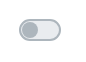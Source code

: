 <mxfile 
  version="25.0.2"
  >
  <diagram
    name="-"
    >
    <mxGraphModel
      grid="1" 
      gridSize="10" 
      guides="1" 
      tooltips="1" 
      connect="1" 
      arrows="1" 
      fold="1" 
      page="1" 
      pageScale="1" 
      pageWidth="1" 
      pageHeight="1" 
      math="0" 
      shadow="0"
      >
      <root>
        <mxCell
          id="page"
          />
        <mxCell
          id="root" 
          parent="page"
          />
        <mxCell
          style="verticalAlign=top;aspect=fixed;align=center;spacingLeft=5;spacingRight=5;spacingBottom=5;strokeColor=none;" 
          id="shape_" 
          parent="root" 
          value=" " 
          vertex="1"
          >
          <mxGeometry
            as="geometry" 
            width="40" 
            height="30" 
            x="0" 
            y="0"
            />
          </mxCell>
        <mxCell
          style="html=1;shadow=0;dashed=0;shape=mxgraph.bootstrap.switch;strokeColor=#ADB6BD;strokeWidth=1;fillColor=#E9ECEF;fontColor=#7D868C;onStrokeColor=#ffffff;onFillColor=#0085FC;align=left;verticalAlign=middle;spacingLeft=10;labelPosition=right;verticalLabelPosition=middle;buttonState=0;sketch=0;" 
          id="switch2_" 
          parent="shape_" 
          value=" " 
          vertex="1"
          >
          <mxGeometry
            width="20" 
            height="10" 
            as="geometry" 
            x="10" 
            y="10"
            />
          </mxCell>
        </root>
      </mxGraphModel>
    </diagram>
  </mxfile>